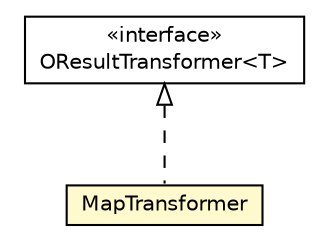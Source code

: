 #!/usr/local/bin/dot
#
# Class diagram 
# Generated by UMLGraph version R5_6-24-gf6e263 (http://www.umlgraph.org/)
#

digraph G {
	edge [fontname="Helvetica",fontsize=10,labelfontname="Helvetica",labelfontsize=10];
	node [fontname="Helvetica",fontsize=10,shape=plaintext];
	nodesep=0.25;
	ranksep=0.5;
	// com.orientechnologies.orient.core.command.script.transformer.result.OResultTransformer<T>
	c1112831 [label=<<table title="com.orientechnologies.orient.core.command.script.transformer.result.OResultTransformer" border="0" cellborder="1" cellspacing="0" cellpadding="2" port="p" href="./OResultTransformer.html">
		<tr><td><table border="0" cellspacing="0" cellpadding="1">
<tr><td align="center" balign="center"> &#171;interface&#187; </td></tr>
<tr><td align="center" balign="center"> OResultTransformer&lt;T&gt; </td></tr>
		</table></td></tr>
		</table>>, URL="./OResultTransformer.html", fontname="Helvetica", fontcolor="black", fontsize=10.0];
	// com.orientechnologies.orient.core.command.script.transformer.result.MapTransformer
	c1112832 [label=<<table title="com.orientechnologies.orient.core.command.script.transformer.result.MapTransformer" border="0" cellborder="1" cellspacing="0" cellpadding="2" port="p" bgcolor="lemonChiffon" href="./MapTransformer.html">
		<tr><td><table border="0" cellspacing="0" cellpadding="1">
<tr><td align="center" balign="center"> MapTransformer </td></tr>
		</table></td></tr>
		</table>>, URL="./MapTransformer.html", fontname="Helvetica", fontcolor="black", fontsize=10.0];
	//com.orientechnologies.orient.core.command.script.transformer.result.MapTransformer implements com.orientechnologies.orient.core.command.script.transformer.result.OResultTransformer<T>
	c1112831:p -> c1112832:p [dir=back,arrowtail=empty,style=dashed];
}


